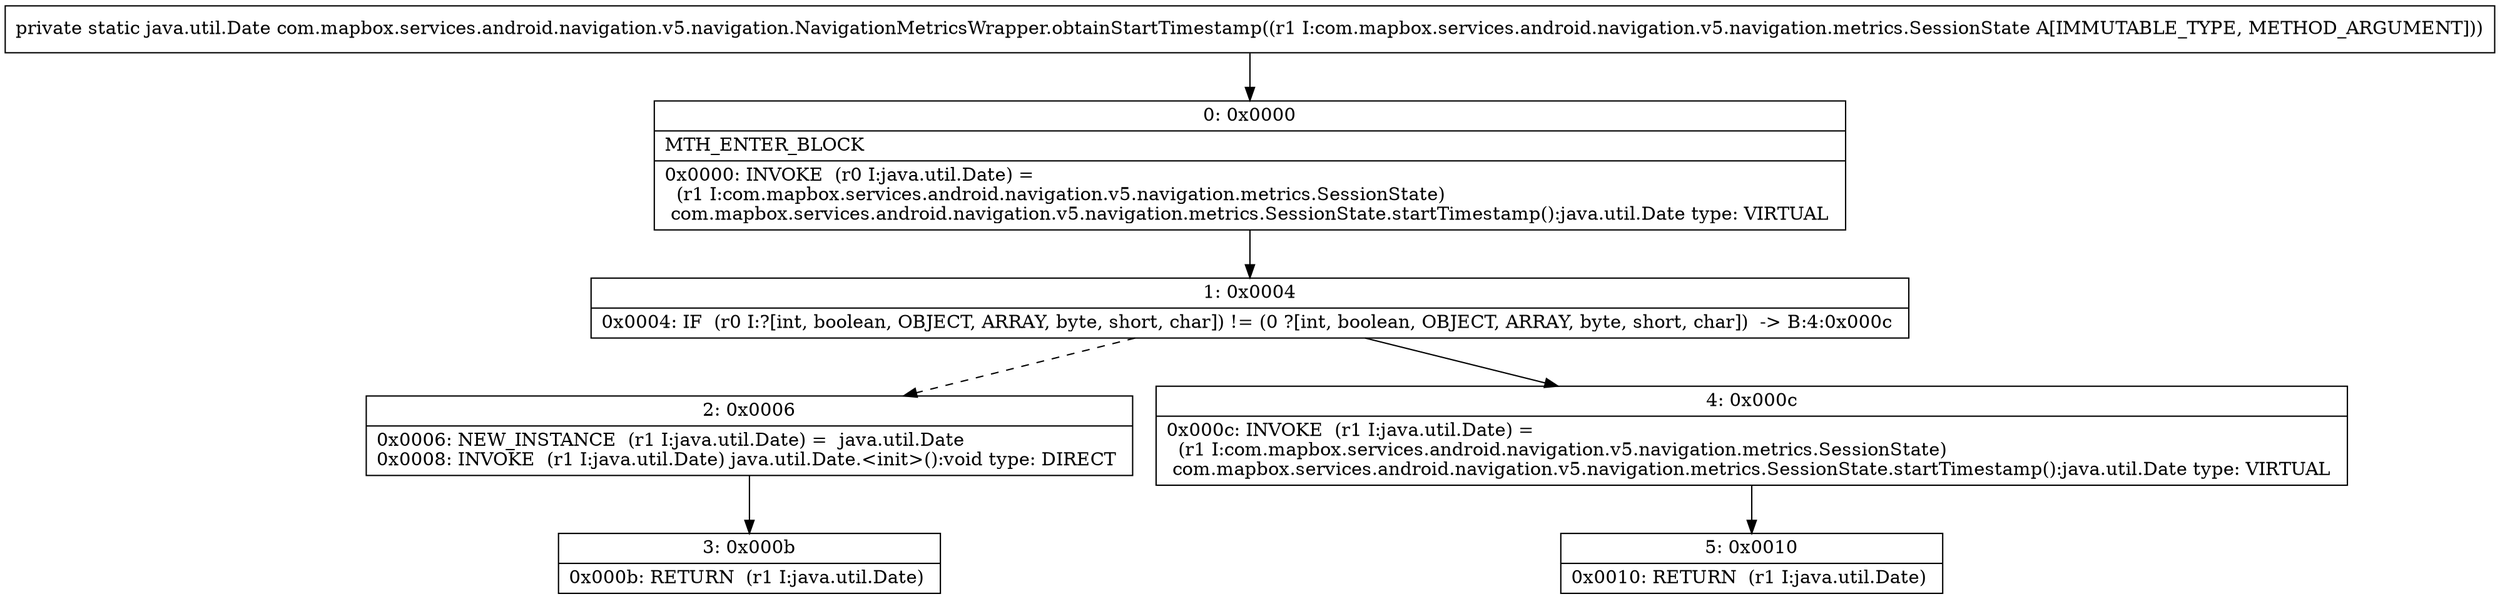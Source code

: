 digraph "CFG forcom.mapbox.services.android.navigation.v5.navigation.NavigationMetricsWrapper.obtainStartTimestamp(Lcom\/mapbox\/services\/android\/navigation\/v5\/navigation\/metrics\/SessionState;)Ljava\/util\/Date;" {
Node_0 [shape=record,label="{0\:\ 0x0000|MTH_ENTER_BLOCK\l|0x0000: INVOKE  (r0 I:java.util.Date) = \l  (r1 I:com.mapbox.services.android.navigation.v5.navigation.metrics.SessionState)\l com.mapbox.services.android.navigation.v5.navigation.metrics.SessionState.startTimestamp():java.util.Date type: VIRTUAL \l}"];
Node_1 [shape=record,label="{1\:\ 0x0004|0x0004: IF  (r0 I:?[int, boolean, OBJECT, ARRAY, byte, short, char]) != (0 ?[int, boolean, OBJECT, ARRAY, byte, short, char])  \-\> B:4:0x000c \l}"];
Node_2 [shape=record,label="{2\:\ 0x0006|0x0006: NEW_INSTANCE  (r1 I:java.util.Date) =  java.util.Date \l0x0008: INVOKE  (r1 I:java.util.Date) java.util.Date.\<init\>():void type: DIRECT \l}"];
Node_3 [shape=record,label="{3\:\ 0x000b|0x000b: RETURN  (r1 I:java.util.Date) \l}"];
Node_4 [shape=record,label="{4\:\ 0x000c|0x000c: INVOKE  (r1 I:java.util.Date) = \l  (r1 I:com.mapbox.services.android.navigation.v5.navigation.metrics.SessionState)\l com.mapbox.services.android.navigation.v5.navigation.metrics.SessionState.startTimestamp():java.util.Date type: VIRTUAL \l}"];
Node_5 [shape=record,label="{5\:\ 0x0010|0x0010: RETURN  (r1 I:java.util.Date) \l}"];
MethodNode[shape=record,label="{private static java.util.Date com.mapbox.services.android.navigation.v5.navigation.NavigationMetricsWrapper.obtainStartTimestamp((r1 I:com.mapbox.services.android.navigation.v5.navigation.metrics.SessionState A[IMMUTABLE_TYPE, METHOD_ARGUMENT])) }"];
MethodNode -> Node_0;
Node_0 -> Node_1;
Node_1 -> Node_2[style=dashed];
Node_1 -> Node_4;
Node_2 -> Node_3;
Node_4 -> Node_5;
}

